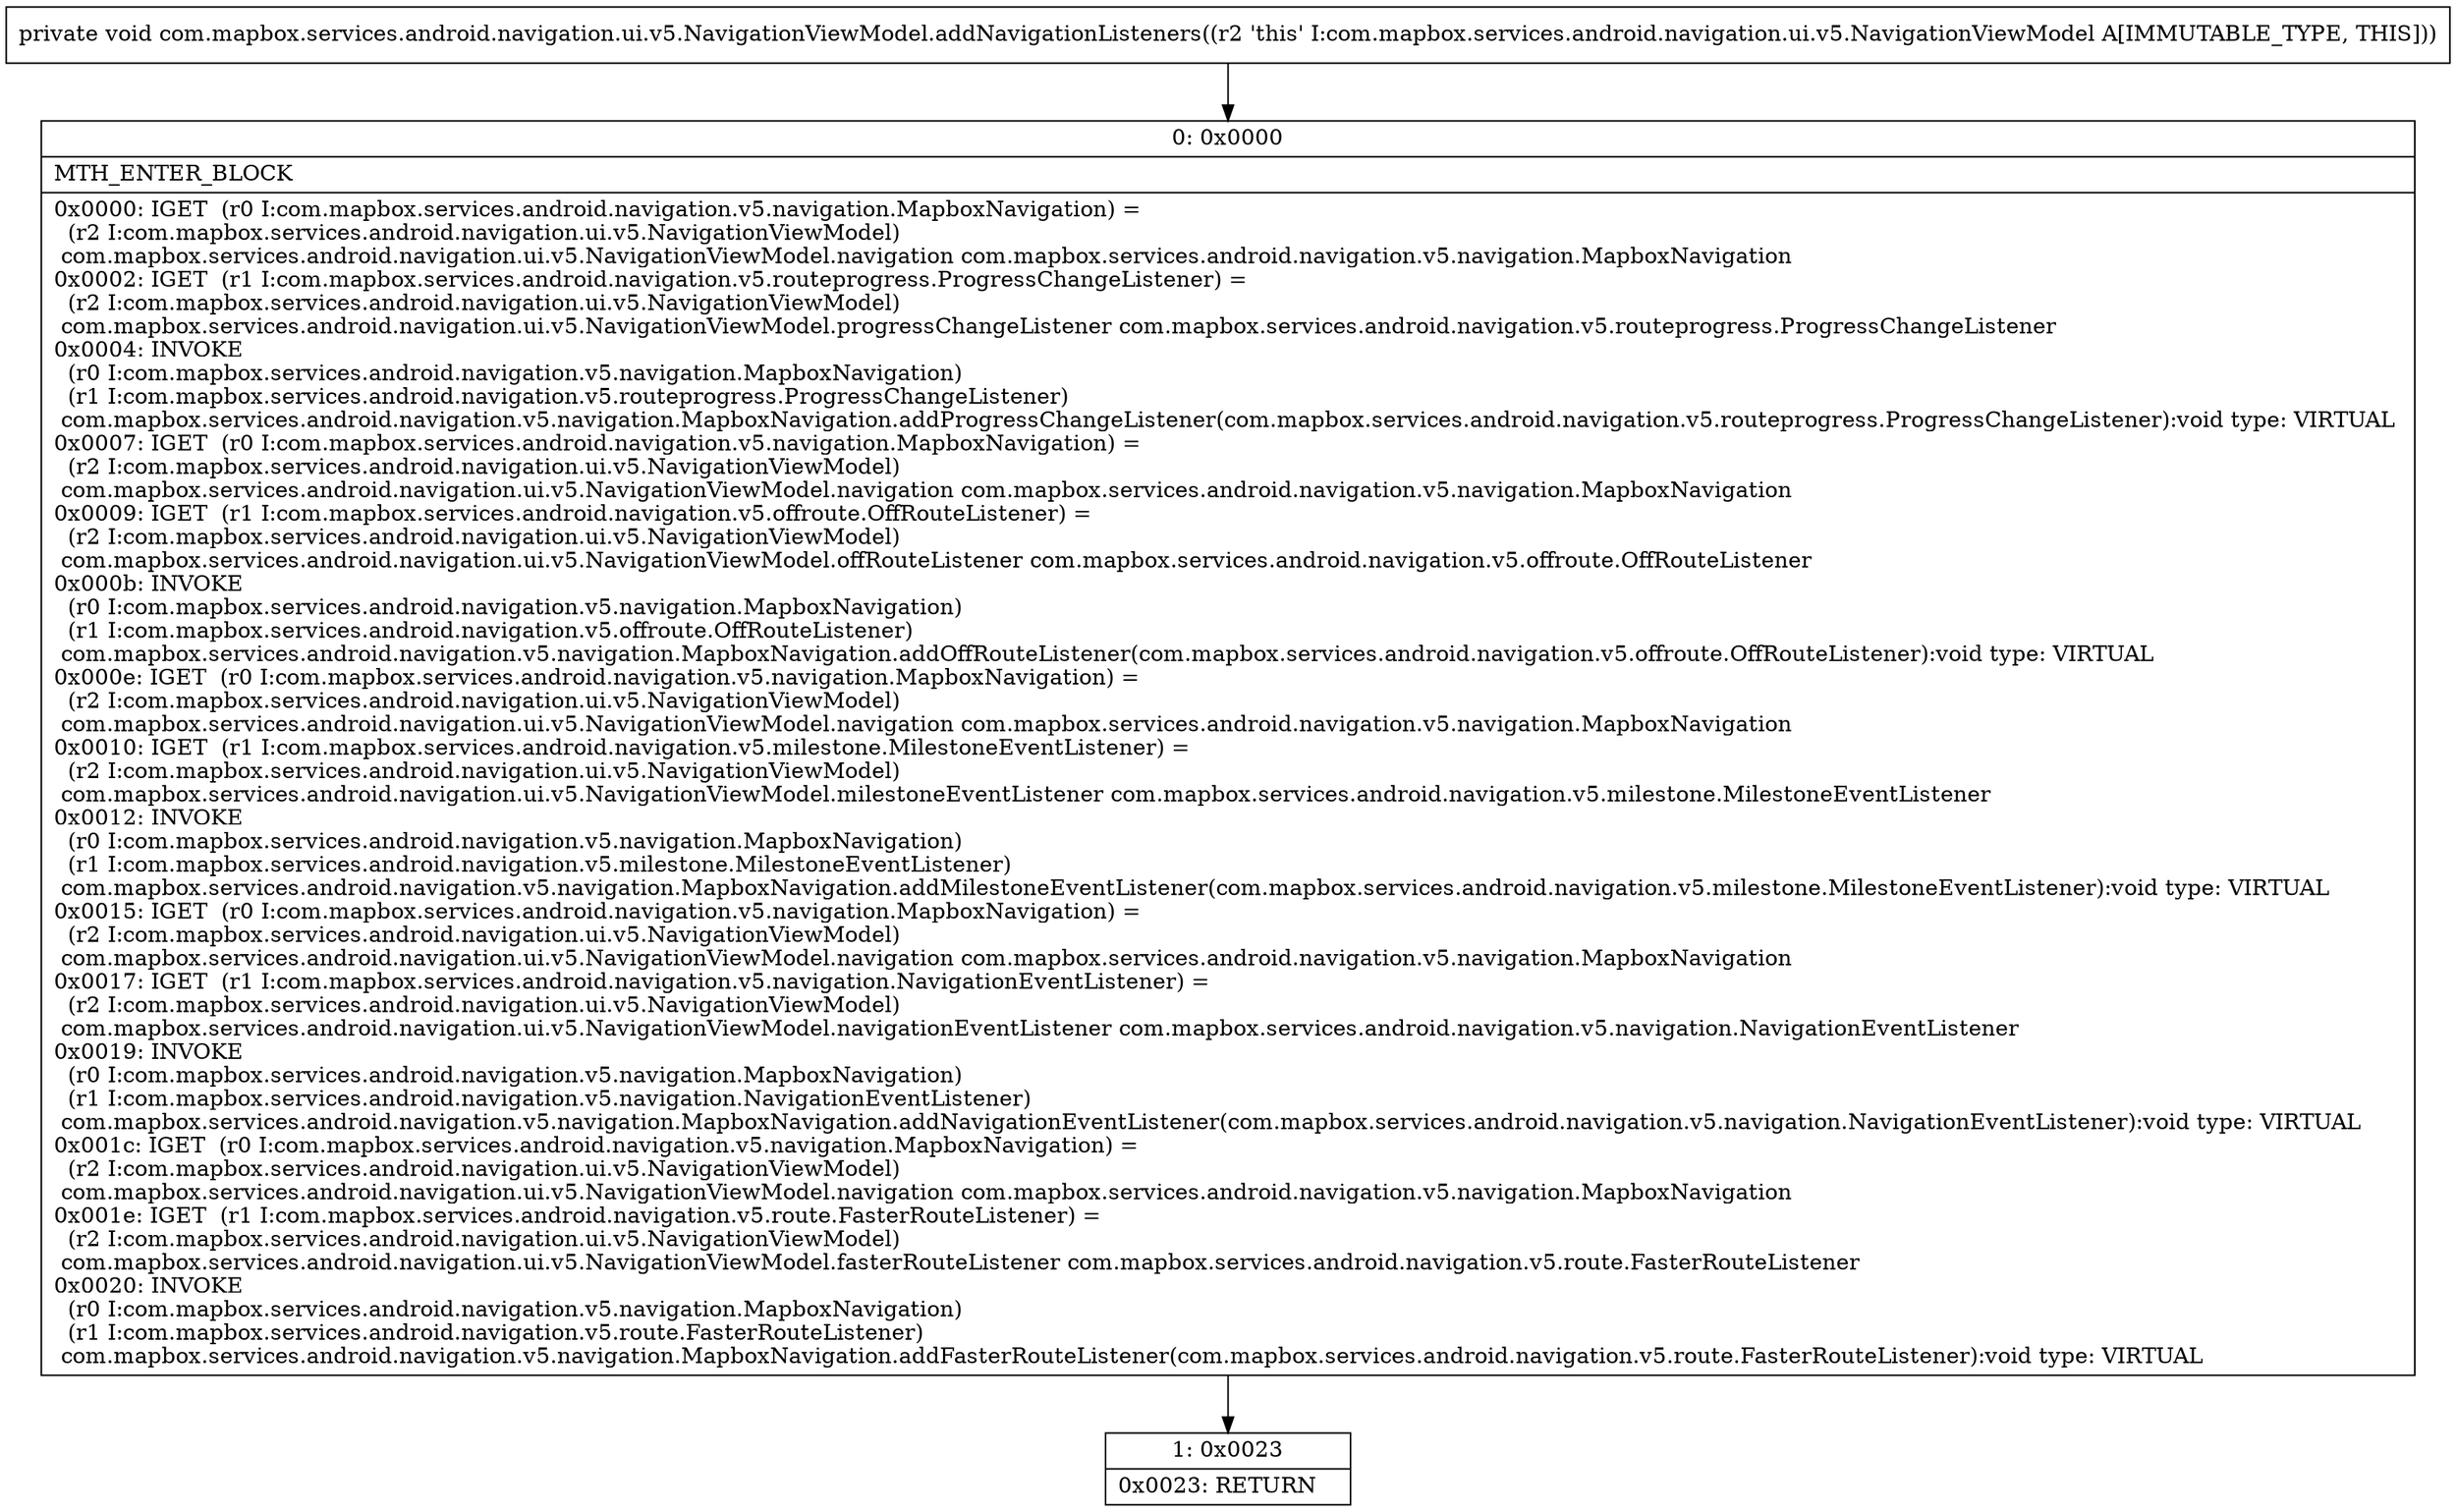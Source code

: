 digraph "CFG forcom.mapbox.services.android.navigation.ui.v5.NavigationViewModel.addNavigationListeners()V" {
Node_0 [shape=record,label="{0\:\ 0x0000|MTH_ENTER_BLOCK\l|0x0000: IGET  (r0 I:com.mapbox.services.android.navigation.v5.navigation.MapboxNavigation) = \l  (r2 I:com.mapbox.services.android.navigation.ui.v5.NavigationViewModel)\l com.mapbox.services.android.navigation.ui.v5.NavigationViewModel.navigation com.mapbox.services.android.navigation.v5.navigation.MapboxNavigation \l0x0002: IGET  (r1 I:com.mapbox.services.android.navigation.v5.routeprogress.ProgressChangeListener) = \l  (r2 I:com.mapbox.services.android.navigation.ui.v5.NavigationViewModel)\l com.mapbox.services.android.navigation.ui.v5.NavigationViewModel.progressChangeListener com.mapbox.services.android.navigation.v5.routeprogress.ProgressChangeListener \l0x0004: INVOKE  \l  (r0 I:com.mapbox.services.android.navigation.v5.navigation.MapboxNavigation)\l  (r1 I:com.mapbox.services.android.navigation.v5.routeprogress.ProgressChangeListener)\l com.mapbox.services.android.navigation.v5.navigation.MapboxNavigation.addProgressChangeListener(com.mapbox.services.android.navigation.v5.routeprogress.ProgressChangeListener):void type: VIRTUAL \l0x0007: IGET  (r0 I:com.mapbox.services.android.navigation.v5.navigation.MapboxNavigation) = \l  (r2 I:com.mapbox.services.android.navigation.ui.v5.NavigationViewModel)\l com.mapbox.services.android.navigation.ui.v5.NavigationViewModel.navigation com.mapbox.services.android.navigation.v5.navigation.MapboxNavigation \l0x0009: IGET  (r1 I:com.mapbox.services.android.navigation.v5.offroute.OffRouteListener) = \l  (r2 I:com.mapbox.services.android.navigation.ui.v5.NavigationViewModel)\l com.mapbox.services.android.navigation.ui.v5.NavigationViewModel.offRouteListener com.mapbox.services.android.navigation.v5.offroute.OffRouteListener \l0x000b: INVOKE  \l  (r0 I:com.mapbox.services.android.navigation.v5.navigation.MapboxNavigation)\l  (r1 I:com.mapbox.services.android.navigation.v5.offroute.OffRouteListener)\l com.mapbox.services.android.navigation.v5.navigation.MapboxNavigation.addOffRouteListener(com.mapbox.services.android.navigation.v5.offroute.OffRouteListener):void type: VIRTUAL \l0x000e: IGET  (r0 I:com.mapbox.services.android.navigation.v5.navigation.MapboxNavigation) = \l  (r2 I:com.mapbox.services.android.navigation.ui.v5.NavigationViewModel)\l com.mapbox.services.android.navigation.ui.v5.NavigationViewModel.navigation com.mapbox.services.android.navigation.v5.navigation.MapboxNavigation \l0x0010: IGET  (r1 I:com.mapbox.services.android.navigation.v5.milestone.MilestoneEventListener) = \l  (r2 I:com.mapbox.services.android.navigation.ui.v5.NavigationViewModel)\l com.mapbox.services.android.navigation.ui.v5.NavigationViewModel.milestoneEventListener com.mapbox.services.android.navigation.v5.milestone.MilestoneEventListener \l0x0012: INVOKE  \l  (r0 I:com.mapbox.services.android.navigation.v5.navigation.MapboxNavigation)\l  (r1 I:com.mapbox.services.android.navigation.v5.milestone.MilestoneEventListener)\l com.mapbox.services.android.navigation.v5.navigation.MapboxNavigation.addMilestoneEventListener(com.mapbox.services.android.navigation.v5.milestone.MilestoneEventListener):void type: VIRTUAL \l0x0015: IGET  (r0 I:com.mapbox.services.android.navigation.v5.navigation.MapboxNavigation) = \l  (r2 I:com.mapbox.services.android.navigation.ui.v5.NavigationViewModel)\l com.mapbox.services.android.navigation.ui.v5.NavigationViewModel.navigation com.mapbox.services.android.navigation.v5.navigation.MapboxNavigation \l0x0017: IGET  (r1 I:com.mapbox.services.android.navigation.v5.navigation.NavigationEventListener) = \l  (r2 I:com.mapbox.services.android.navigation.ui.v5.NavigationViewModel)\l com.mapbox.services.android.navigation.ui.v5.NavigationViewModel.navigationEventListener com.mapbox.services.android.navigation.v5.navigation.NavigationEventListener \l0x0019: INVOKE  \l  (r0 I:com.mapbox.services.android.navigation.v5.navigation.MapboxNavigation)\l  (r1 I:com.mapbox.services.android.navigation.v5.navigation.NavigationEventListener)\l com.mapbox.services.android.navigation.v5.navigation.MapboxNavigation.addNavigationEventListener(com.mapbox.services.android.navigation.v5.navigation.NavigationEventListener):void type: VIRTUAL \l0x001c: IGET  (r0 I:com.mapbox.services.android.navigation.v5.navigation.MapboxNavigation) = \l  (r2 I:com.mapbox.services.android.navigation.ui.v5.NavigationViewModel)\l com.mapbox.services.android.navigation.ui.v5.NavigationViewModel.navigation com.mapbox.services.android.navigation.v5.navigation.MapboxNavigation \l0x001e: IGET  (r1 I:com.mapbox.services.android.navigation.v5.route.FasterRouteListener) = \l  (r2 I:com.mapbox.services.android.navigation.ui.v5.NavigationViewModel)\l com.mapbox.services.android.navigation.ui.v5.NavigationViewModel.fasterRouteListener com.mapbox.services.android.navigation.v5.route.FasterRouteListener \l0x0020: INVOKE  \l  (r0 I:com.mapbox.services.android.navigation.v5.navigation.MapboxNavigation)\l  (r1 I:com.mapbox.services.android.navigation.v5.route.FasterRouteListener)\l com.mapbox.services.android.navigation.v5.navigation.MapboxNavigation.addFasterRouteListener(com.mapbox.services.android.navigation.v5.route.FasterRouteListener):void type: VIRTUAL \l}"];
Node_1 [shape=record,label="{1\:\ 0x0023|0x0023: RETURN   \l}"];
MethodNode[shape=record,label="{private void com.mapbox.services.android.navigation.ui.v5.NavigationViewModel.addNavigationListeners((r2 'this' I:com.mapbox.services.android.navigation.ui.v5.NavigationViewModel A[IMMUTABLE_TYPE, THIS])) }"];
MethodNode -> Node_0;
Node_0 -> Node_1;
}

